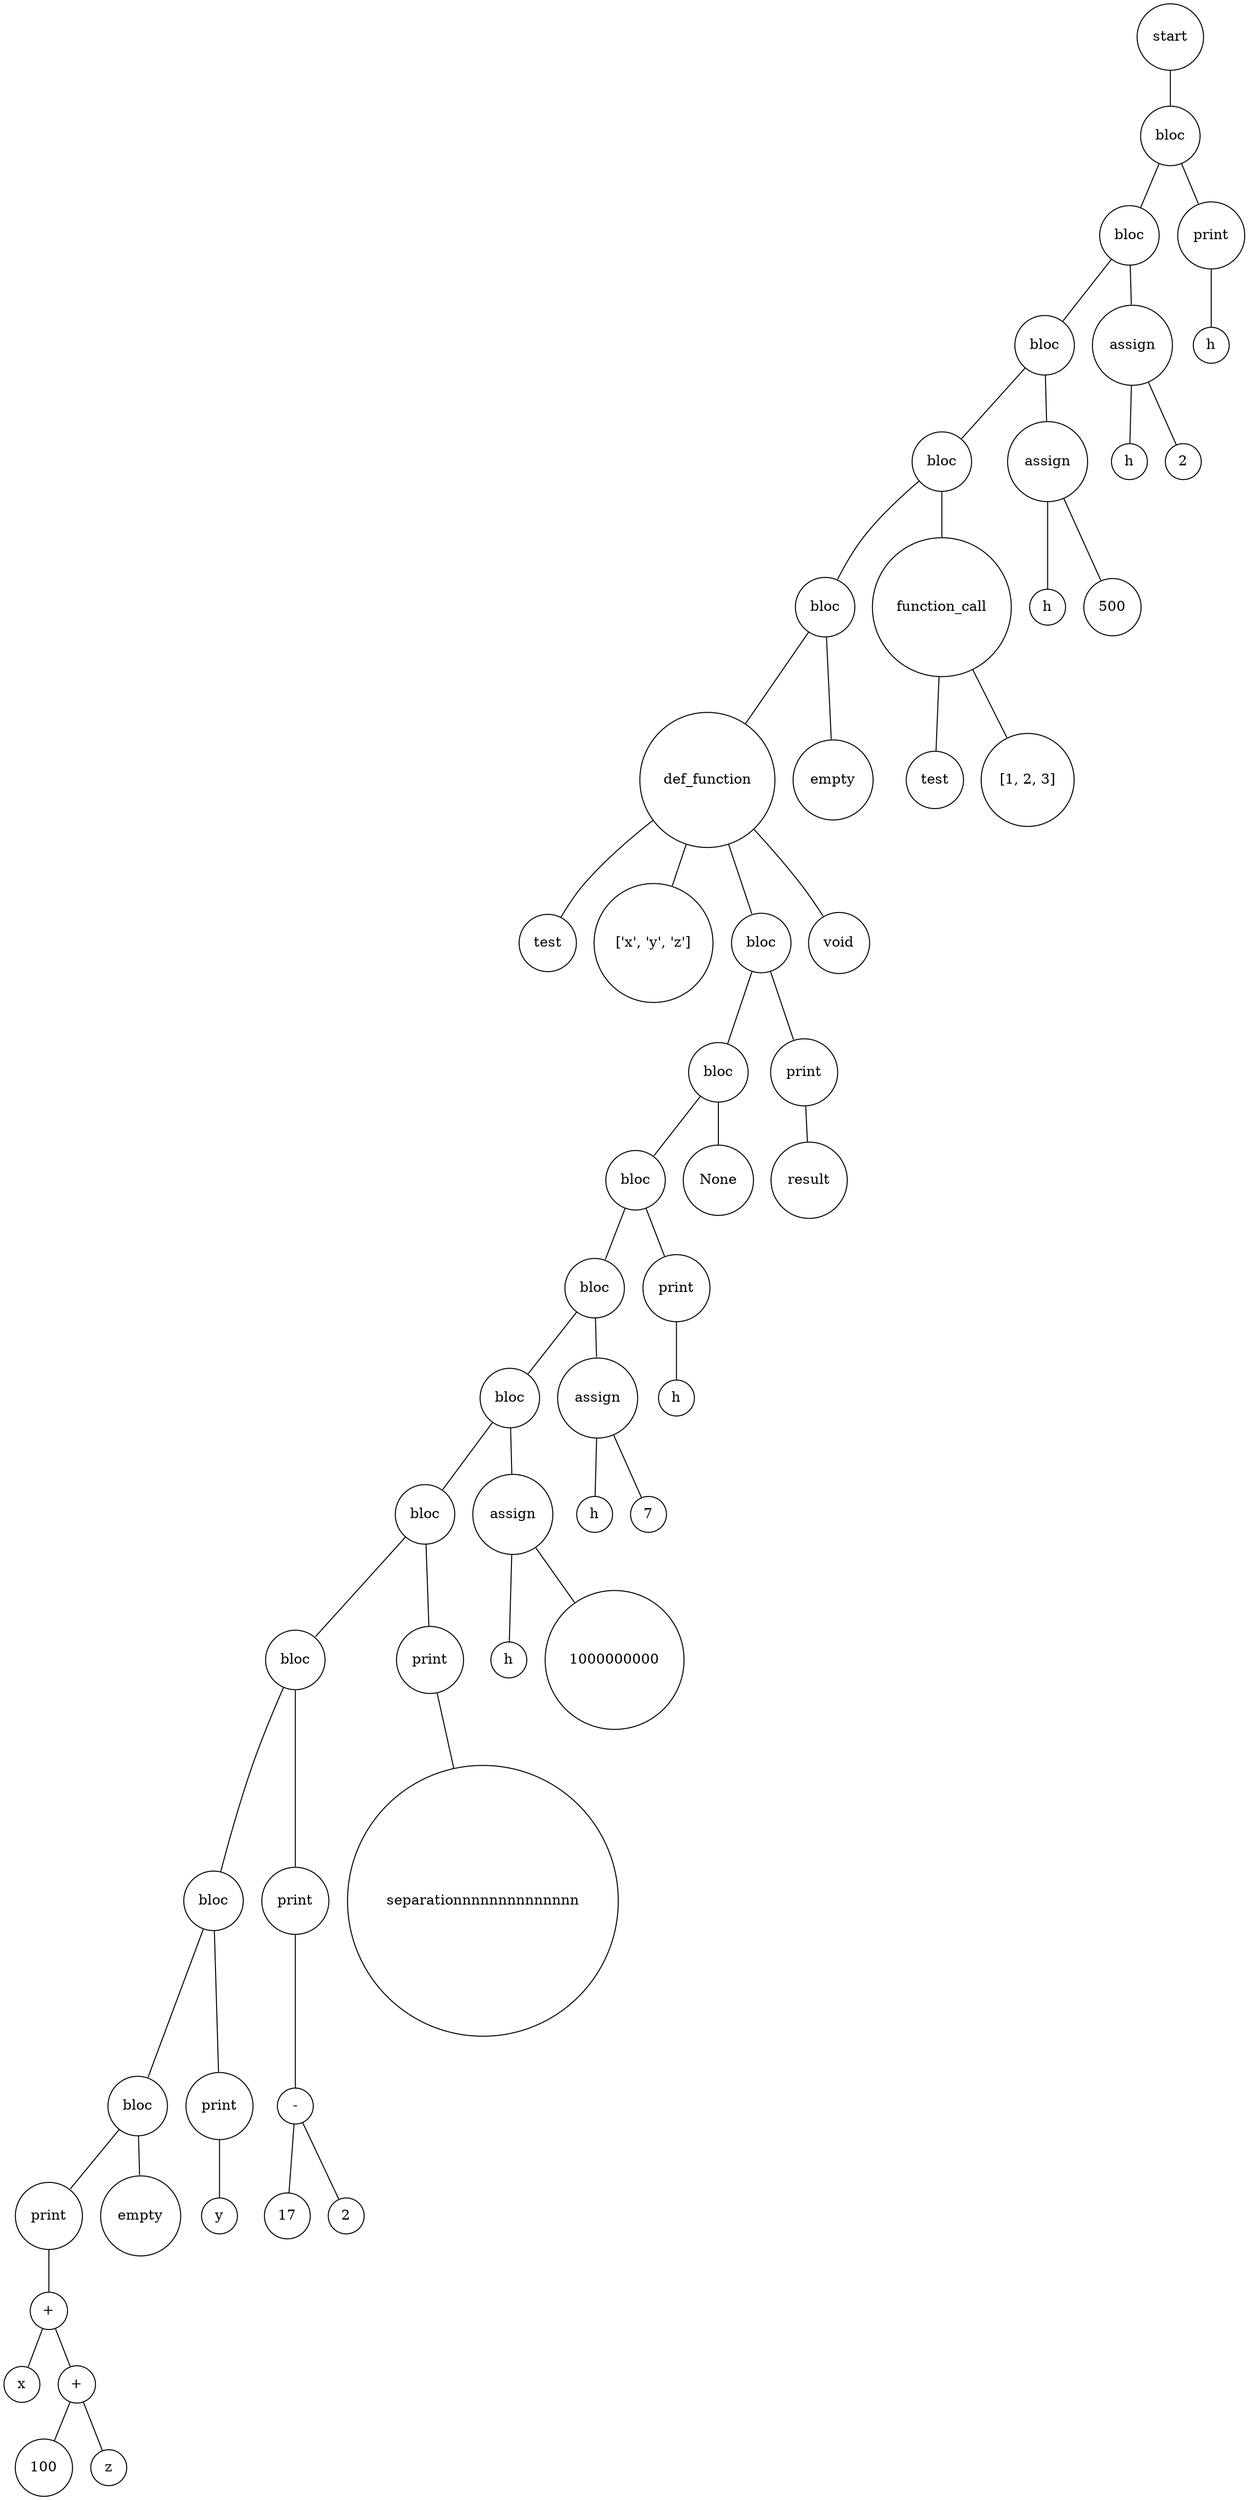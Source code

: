 digraph {
	node [shape=circle]
	"aed1d1cb-67b7-41f4-92b1-a39f1dfca7b9" [label=start]
	"5f6aed27-fc14-4c52-ae7f-bfb897252ec5" [label=bloc]
	"e274411a-af96-429d-9bf0-86d6fd4ac971" [label=bloc]
	"c00bb356-61c0-4678-a319-13d2a217bdbd" [label=bloc]
	"2647df96-2046-4052-9276-9197d6fb8405" [label=bloc]
	"3ae42d2c-daa7-44bc-ad84-e1241ae515b8" [label=bloc]
	"92733d92-4ebb-4912-a11b-9a9b6bbfc0cb" [label=def_function]
	"182e5e6d-b48d-4c1a-88c9-53d49689eb72" [label=test]
	"92733d92-4ebb-4912-a11b-9a9b6bbfc0cb" -> "182e5e6d-b48d-4c1a-88c9-53d49689eb72" [arrowsize=0]
	"bb516146-e671-4582-bc1f-233926837fa6" [label="['x', 'y', 'z']"]
	"92733d92-4ebb-4912-a11b-9a9b6bbfc0cb" -> "bb516146-e671-4582-bc1f-233926837fa6" [arrowsize=0]
	"95092ff0-16b6-438e-8f2e-c9398b0516ba" [label=bloc]
	"f1d3a2be-4b26-4aef-8d5c-6afeeafdfe6a" [label=bloc]
	"d0e31262-d66a-4452-b2c2-fdc6cdc9eed1" [label=bloc]
	"b7a31f39-09b6-488f-87c7-884acaf8bba4" [label=bloc]
	"7d682745-599c-4f4f-a64b-bd69886a7b34" [label=bloc]
	"baa1dd4d-5b18-4398-916d-24d4fe03fa27" [label=bloc]
	"19e42737-108b-41ad-867b-73b016c545f1" [label=bloc]
	"4970bca8-6435-4964-8f57-b49516c7db12" [label=bloc]
	"ef06a18c-96bd-4037-aa89-83c6d1bf8c18" [label=bloc]
	"78121c92-1a77-4597-b867-bca35aab06f4" [label=print]
	"dee206bc-cd1b-45d7-ae86-b9c6cc6a51b4" [label="+"]
	"7a1eefe9-6612-4317-930a-bd3168034446" [label=x]
	"dee206bc-cd1b-45d7-ae86-b9c6cc6a51b4" -> "7a1eefe9-6612-4317-930a-bd3168034446" [arrowsize=0]
	"9263201b-af88-4718-b356-97046fe9cc14" [label="+"]
	"bc718b68-bbf3-4ce6-b984-37ccaf032683" [label=100]
	"9263201b-af88-4718-b356-97046fe9cc14" -> "bc718b68-bbf3-4ce6-b984-37ccaf032683" [arrowsize=0]
	"3ed579ca-f8bd-4bb1-b84b-2e597b968029" [label=z]
	"9263201b-af88-4718-b356-97046fe9cc14" -> "3ed579ca-f8bd-4bb1-b84b-2e597b968029" [arrowsize=0]
	"dee206bc-cd1b-45d7-ae86-b9c6cc6a51b4" -> "9263201b-af88-4718-b356-97046fe9cc14" [arrowsize=0]
	"78121c92-1a77-4597-b867-bca35aab06f4" -> "dee206bc-cd1b-45d7-ae86-b9c6cc6a51b4" [arrowsize=0]
	"ef06a18c-96bd-4037-aa89-83c6d1bf8c18" -> "78121c92-1a77-4597-b867-bca35aab06f4" [arrowsize=0]
	"3d97caed-8bb6-494a-ae22-5db13635f77a" [label=empty]
	"ef06a18c-96bd-4037-aa89-83c6d1bf8c18" -> "3d97caed-8bb6-494a-ae22-5db13635f77a" [arrowsize=0]
	"4970bca8-6435-4964-8f57-b49516c7db12" -> "ef06a18c-96bd-4037-aa89-83c6d1bf8c18" [arrowsize=0]
	"fdada8fd-2077-419e-a2ef-cb7a0c56b832" [label=print]
	"123724e5-9d51-407a-a81f-d2f24c5a7093" [label=y]
	"fdada8fd-2077-419e-a2ef-cb7a0c56b832" -> "123724e5-9d51-407a-a81f-d2f24c5a7093" [arrowsize=0]
	"4970bca8-6435-4964-8f57-b49516c7db12" -> "fdada8fd-2077-419e-a2ef-cb7a0c56b832" [arrowsize=0]
	"19e42737-108b-41ad-867b-73b016c545f1" -> "4970bca8-6435-4964-8f57-b49516c7db12" [arrowsize=0]
	"8a4b49df-e8cb-48e0-accf-3791b0c3b32c" [label=print]
	"53a8dfae-8d28-4dec-8410-c8bcfb47c2d3" [label="-"]
	"d0485e9c-598f-426f-a71d-58267861b05b" [label=17]
	"53a8dfae-8d28-4dec-8410-c8bcfb47c2d3" -> "d0485e9c-598f-426f-a71d-58267861b05b" [arrowsize=0]
	"e451725b-0a38-423f-bd6c-10cab023ccdd" [label=2]
	"53a8dfae-8d28-4dec-8410-c8bcfb47c2d3" -> "e451725b-0a38-423f-bd6c-10cab023ccdd" [arrowsize=0]
	"8a4b49df-e8cb-48e0-accf-3791b0c3b32c" -> "53a8dfae-8d28-4dec-8410-c8bcfb47c2d3" [arrowsize=0]
	"19e42737-108b-41ad-867b-73b016c545f1" -> "8a4b49df-e8cb-48e0-accf-3791b0c3b32c" [arrowsize=0]
	"baa1dd4d-5b18-4398-916d-24d4fe03fa27" -> "19e42737-108b-41ad-867b-73b016c545f1" [arrowsize=0]
	"14d7040c-9cb4-4b54-ba43-f649e97b17a0" [label=print]
	"460b4bb7-6adf-4169-8020-4ee60ef18656" [label=separationnnnnnnnnnnnnn]
	"14d7040c-9cb4-4b54-ba43-f649e97b17a0" -> "460b4bb7-6adf-4169-8020-4ee60ef18656" [arrowsize=0]
	"baa1dd4d-5b18-4398-916d-24d4fe03fa27" -> "14d7040c-9cb4-4b54-ba43-f649e97b17a0" [arrowsize=0]
	"7d682745-599c-4f4f-a64b-bd69886a7b34" -> "baa1dd4d-5b18-4398-916d-24d4fe03fa27" [arrowsize=0]
	"2beeffae-201a-431b-8d6e-543f91dac4aa" [label=assign]
	"9507fd3b-f942-4daf-96bc-f6202a696399" [label=h]
	"2beeffae-201a-431b-8d6e-543f91dac4aa" -> "9507fd3b-f942-4daf-96bc-f6202a696399" [arrowsize=0]
	"2d63b5d1-acac-49f4-b424-79188ee0b9f1" [label=1000000000]
	"2beeffae-201a-431b-8d6e-543f91dac4aa" -> "2d63b5d1-acac-49f4-b424-79188ee0b9f1" [arrowsize=0]
	"7d682745-599c-4f4f-a64b-bd69886a7b34" -> "2beeffae-201a-431b-8d6e-543f91dac4aa" [arrowsize=0]
	"b7a31f39-09b6-488f-87c7-884acaf8bba4" -> "7d682745-599c-4f4f-a64b-bd69886a7b34" [arrowsize=0]
	"ad373b93-62ef-4ba3-834b-c4c3a22f41e6" [label=assign]
	"280b6021-d543-4f32-b346-b13c1dfada3e" [label=h]
	"ad373b93-62ef-4ba3-834b-c4c3a22f41e6" -> "280b6021-d543-4f32-b346-b13c1dfada3e" [arrowsize=0]
	"340e4a42-b12e-46ff-a837-e78b24950d24" [label=7]
	"ad373b93-62ef-4ba3-834b-c4c3a22f41e6" -> "340e4a42-b12e-46ff-a837-e78b24950d24" [arrowsize=0]
	"b7a31f39-09b6-488f-87c7-884acaf8bba4" -> "ad373b93-62ef-4ba3-834b-c4c3a22f41e6" [arrowsize=0]
	"d0e31262-d66a-4452-b2c2-fdc6cdc9eed1" -> "b7a31f39-09b6-488f-87c7-884acaf8bba4" [arrowsize=0]
	"f206cdee-91dd-4091-bd84-908a5c8b8ec6" [label=print]
	"7d9d7439-3518-4f75-b409-9094cdfc8689" [label=h]
	"f206cdee-91dd-4091-bd84-908a5c8b8ec6" -> "7d9d7439-3518-4f75-b409-9094cdfc8689" [arrowsize=0]
	"d0e31262-d66a-4452-b2c2-fdc6cdc9eed1" -> "f206cdee-91dd-4091-bd84-908a5c8b8ec6" [arrowsize=0]
	"f1d3a2be-4b26-4aef-8d5c-6afeeafdfe6a" -> "d0e31262-d66a-4452-b2c2-fdc6cdc9eed1" [arrowsize=0]
	"894a0423-b229-4346-8bde-2d8713e381cf" [label=None]
	"f1d3a2be-4b26-4aef-8d5c-6afeeafdfe6a" -> "894a0423-b229-4346-8bde-2d8713e381cf" [arrowsize=0]
	"95092ff0-16b6-438e-8f2e-c9398b0516ba" -> "f1d3a2be-4b26-4aef-8d5c-6afeeafdfe6a" [arrowsize=0]
	"f7c4ab09-5a35-40b6-9c97-83b5fe599129" [label=print]
	"68d254be-64ca-4517-984c-935ee8591efc" [label=result]
	"f7c4ab09-5a35-40b6-9c97-83b5fe599129" -> "68d254be-64ca-4517-984c-935ee8591efc" [arrowsize=0]
	"95092ff0-16b6-438e-8f2e-c9398b0516ba" -> "f7c4ab09-5a35-40b6-9c97-83b5fe599129" [arrowsize=0]
	"92733d92-4ebb-4912-a11b-9a9b6bbfc0cb" -> "95092ff0-16b6-438e-8f2e-c9398b0516ba" [arrowsize=0]
	"4a1963f1-15f4-4a34-ad0e-4f6622b77843" [label=void]
	"92733d92-4ebb-4912-a11b-9a9b6bbfc0cb" -> "4a1963f1-15f4-4a34-ad0e-4f6622b77843" [arrowsize=0]
	"3ae42d2c-daa7-44bc-ad84-e1241ae515b8" -> "92733d92-4ebb-4912-a11b-9a9b6bbfc0cb" [arrowsize=0]
	"3d73181f-31f0-4bbc-90e4-6935aaff6c25" [label=empty]
	"3ae42d2c-daa7-44bc-ad84-e1241ae515b8" -> "3d73181f-31f0-4bbc-90e4-6935aaff6c25" [arrowsize=0]
	"2647df96-2046-4052-9276-9197d6fb8405" -> "3ae42d2c-daa7-44bc-ad84-e1241ae515b8" [arrowsize=0]
	"96ba4683-9a02-49a6-8374-0aae7ad3612d" [label=function_call]
	"49a44448-4985-4e85-845f-82ca625793fd" [label=test]
	"96ba4683-9a02-49a6-8374-0aae7ad3612d" -> "49a44448-4985-4e85-845f-82ca625793fd" [arrowsize=0]
	"8ac53e3a-3381-4371-b438-8feea5094fce" [label="[1, 2, 3]"]
	"96ba4683-9a02-49a6-8374-0aae7ad3612d" -> "8ac53e3a-3381-4371-b438-8feea5094fce" [arrowsize=0]
	"2647df96-2046-4052-9276-9197d6fb8405" -> "96ba4683-9a02-49a6-8374-0aae7ad3612d" [arrowsize=0]
	"c00bb356-61c0-4678-a319-13d2a217bdbd" -> "2647df96-2046-4052-9276-9197d6fb8405" [arrowsize=0]
	"06467e04-8209-478a-b5e7-99dab6a0a9d7" [label=assign]
	"7626e569-5003-48cf-985a-17b4aba9d515" [label=h]
	"06467e04-8209-478a-b5e7-99dab6a0a9d7" -> "7626e569-5003-48cf-985a-17b4aba9d515" [arrowsize=0]
	"49117a72-4b86-4577-9346-aa19d0be8d46" [label=500]
	"06467e04-8209-478a-b5e7-99dab6a0a9d7" -> "49117a72-4b86-4577-9346-aa19d0be8d46" [arrowsize=0]
	"c00bb356-61c0-4678-a319-13d2a217bdbd" -> "06467e04-8209-478a-b5e7-99dab6a0a9d7" [arrowsize=0]
	"e274411a-af96-429d-9bf0-86d6fd4ac971" -> "c00bb356-61c0-4678-a319-13d2a217bdbd" [arrowsize=0]
	"b15aaf69-93e9-4ac9-be22-501d0ab49635" [label=assign]
	"db0e9c2d-8bc6-401e-9308-8b56a0d587d9" [label=h]
	"b15aaf69-93e9-4ac9-be22-501d0ab49635" -> "db0e9c2d-8bc6-401e-9308-8b56a0d587d9" [arrowsize=0]
	"b8455979-dfdb-4ce7-9dcc-fff437a404e4" [label=2]
	"b15aaf69-93e9-4ac9-be22-501d0ab49635" -> "b8455979-dfdb-4ce7-9dcc-fff437a404e4" [arrowsize=0]
	"e274411a-af96-429d-9bf0-86d6fd4ac971" -> "b15aaf69-93e9-4ac9-be22-501d0ab49635" [arrowsize=0]
	"5f6aed27-fc14-4c52-ae7f-bfb897252ec5" -> "e274411a-af96-429d-9bf0-86d6fd4ac971" [arrowsize=0]
	"ba778c16-fca3-4960-90bf-ede0c4ce47d9" [label=print]
	"7bec350c-0392-4482-b353-8f07f79ab4c2" [label=h]
	"ba778c16-fca3-4960-90bf-ede0c4ce47d9" -> "7bec350c-0392-4482-b353-8f07f79ab4c2" [arrowsize=0]
	"5f6aed27-fc14-4c52-ae7f-bfb897252ec5" -> "ba778c16-fca3-4960-90bf-ede0c4ce47d9" [arrowsize=0]
	"aed1d1cb-67b7-41f4-92b1-a39f1dfca7b9" -> "5f6aed27-fc14-4c52-ae7f-bfb897252ec5" [arrowsize=0]
}
